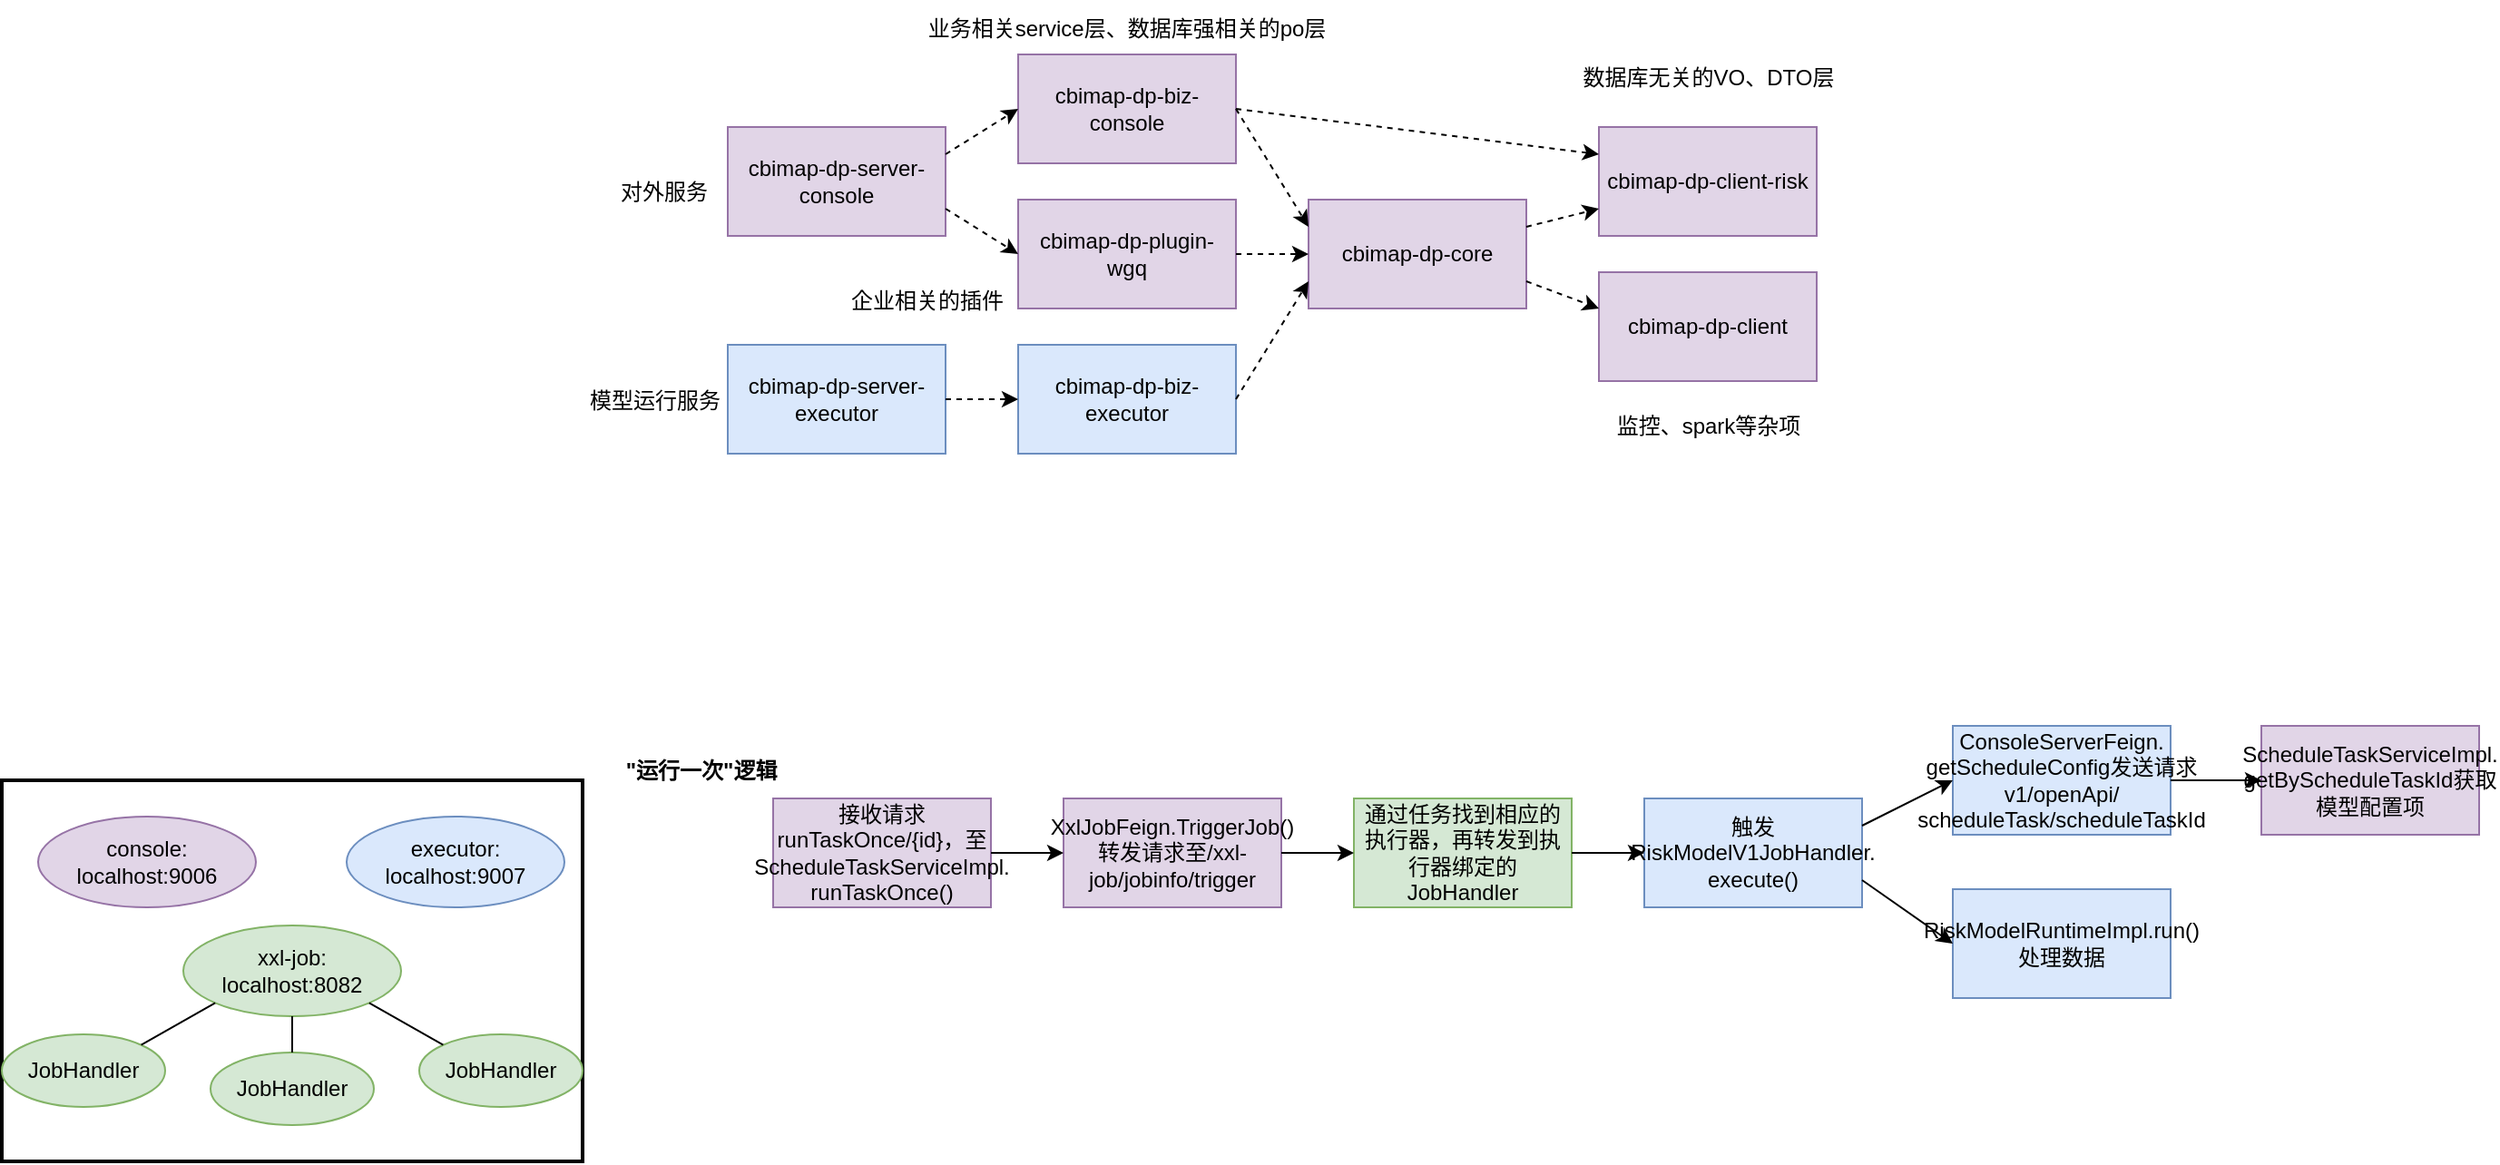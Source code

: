 <mxfile version="24.5.3" type="github">
  <diagram name="第 1 页" id="pFjIZeC7h0T4rhKodFum">
    <mxGraphModel dx="1834" dy="738" grid="1" gridSize="10" guides="1" tooltips="1" connect="1" arrows="1" fold="1" page="0" pageScale="1" pageWidth="827" pageHeight="1169" math="0" shadow="0">
      <root>
        <mxCell id="0" />
        <mxCell id="1" parent="0" />
        <mxCell id="apoiJXRifTdIaZTqekJm-19" value="" style="rounded=0;whiteSpace=wrap;html=1;fillColor=none;strokeColor=#000000;strokeWidth=2;" vertex="1" parent="1">
          <mxGeometry x="-40" y="560" width="320" height="210" as="geometry" />
        </mxCell>
        <mxCell id="JhVvmMiedUeNjTpxYXZy-1" value="cbimap-dp-server-console" style="rounded=0;whiteSpace=wrap;html=1;fillColor=#e1d5e7;strokeColor=#9673a6;" parent="1" vertex="1">
          <mxGeometry x="360" y="200" width="120" height="60" as="geometry" />
        </mxCell>
        <mxCell id="JhVvmMiedUeNjTpxYXZy-2" value="cbimap-dp-server-executor" style="rounded=0;whiteSpace=wrap;html=1;fillColor=#dae8fc;strokeColor=#6c8ebf;" parent="1" vertex="1">
          <mxGeometry x="360" y="320" width="120" height="60" as="geometry" />
        </mxCell>
        <mxCell id="JhVvmMiedUeNjTpxYXZy-3" value="cbimap-dp-biz-console" style="rounded=0;whiteSpace=wrap;html=1;fillColor=#e1d5e7;strokeColor=#9673a6;" parent="1" vertex="1">
          <mxGeometry x="520" y="160" width="120" height="60" as="geometry" />
        </mxCell>
        <mxCell id="JhVvmMiedUeNjTpxYXZy-4" value="cbimap-dp-plugin-wgq" style="rounded=0;whiteSpace=wrap;html=1;fillColor=#e1d5e7;strokeColor=#9673a6;" parent="1" vertex="1">
          <mxGeometry x="520" y="240" width="120" height="60" as="geometry" />
        </mxCell>
        <mxCell id="JhVvmMiedUeNjTpxYXZy-5" value="" style="endArrow=classic;html=1;rounded=0;entryX=0;entryY=0.5;entryDx=0;entryDy=0;exitX=1;exitY=0.25;exitDx=0;exitDy=0;dashed=1;" parent="1" source="JhVvmMiedUeNjTpxYXZy-1" target="JhVvmMiedUeNjTpxYXZy-3" edge="1">
          <mxGeometry width="50" height="50" relative="1" as="geometry">
            <mxPoint x="470" y="530" as="sourcePoint" />
            <mxPoint x="520" y="480" as="targetPoint" />
          </mxGeometry>
        </mxCell>
        <mxCell id="JhVvmMiedUeNjTpxYXZy-6" value="" style="endArrow=classic;html=1;rounded=0;entryX=0;entryY=0.5;entryDx=0;entryDy=0;exitX=1;exitY=0.75;exitDx=0;exitDy=0;dashed=1;" parent="1" source="JhVvmMiedUeNjTpxYXZy-1" target="JhVvmMiedUeNjTpxYXZy-4" edge="1">
          <mxGeometry width="50" height="50" relative="1" as="geometry">
            <mxPoint x="450" y="240" as="sourcePoint" />
            <mxPoint x="530" y="180" as="targetPoint" />
          </mxGeometry>
        </mxCell>
        <mxCell id="JhVvmMiedUeNjTpxYXZy-8" value="cbimap-dp-core" style="rounded=0;whiteSpace=wrap;html=1;fillColor=#e1d5e7;strokeColor=#9673a6;" parent="1" vertex="1">
          <mxGeometry x="680" y="240" width="120" height="60" as="geometry" />
        </mxCell>
        <mxCell id="JhVvmMiedUeNjTpxYXZy-11" value="对外服务" style="text;align=center;verticalAlign=middle;resizable=0;points=[];autosize=1;strokeColor=none;fillColor=none;fontSize=12;" parent="1" vertex="1">
          <mxGeometry x="290" y="220" width="70" height="30" as="geometry" />
        </mxCell>
        <mxCell id="JhVvmMiedUeNjTpxYXZy-12" value="cbimap-dp-biz-executor" style="rounded=0;whiteSpace=wrap;html=1;fillColor=#dae8fc;strokeColor=#6c8ebf;" parent="1" vertex="1">
          <mxGeometry x="520" y="320" width="120" height="60" as="geometry" />
        </mxCell>
        <mxCell id="JhVvmMiedUeNjTpxYXZy-13" value="" style="endArrow=classic;html=1;rounded=0;entryX=0;entryY=0.5;entryDx=0;entryDy=0;exitX=1;exitY=0.5;exitDx=0;exitDy=0;dashed=1;" parent="1" source="JhVvmMiedUeNjTpxYXZy-2" target="JhVvmMiedUeNjTpxYXZy-12" edge="1">
          <mxGeometry width="50" height="50" relative="1" as="geometry">
            <mxPoint x="450" y="220" as="sourcePoint" />
            <mxPoint x="530" y="260" as="targetPoint" />
          </mxGeometry>
        </mxCell>
        <mxCell id="JhVvmMiedUeNjTpxYXZy-14" value="cbimap-dp-client-risk" style="rounded=0;whiteSpace=wrap;html=1;fillColor=#e1d5e7;strokeColor=#9673a6;" parent="1" vertex="1">
          <mxGeometry x="840" y="200" width="120" height="60" as="geometry" />
        </mxCell>
        <mxCell id="JhVvmMiedUeNjTpxYXZy-15" value="" style="endArrow=classic;html=1;rounded=0;entryX=0;entryY=0.25;entryDx=0;entryDy=0;exitX=1;exitY=0.5;exitDx=0;exitDy=0;dashed=1;" parent="1" source="JhVvmMiedUeNjTpxYXZy-3" target="JhVvmMiedUeNjTpxYXZy-8" edge="1">
          <mxGeometry width="50" height="50" relative="1" as="geometry">
            <mxPoint x="610" y="80" as="sourcePoint" />
            <mxPoint x="700" y="60" as="targetPoint" />
          </mxGeometry>
        </mxCell>
        <mxCell id="JhVvmMiedUeNjTpxYXZy-16" value="" style="endArrow=classic;html=1;rounded=0;entryX=0;entryY=0.25;entryDx=0;entryDy=0;exitX=1;exitY=0.5;exitDx=0;exitDy=0;dashed=1;" parent="1" source="JhVvmMiedUeNjTpxYXZy-3" target="JhVvmMiedUeNjTpxYXZy-14" edge="1">
          <mxGeometry width="50" height="50" relative="1" as="geometry">
            <mxPoint x="610" y="80" as="sourcePoint" />
            <mxPoint x="700" y="170" as="targetPoint" />
          </mxGeometry>
        </mxCell>
        <mxCell id="JhVvmMiedUeNjTpxYXZy-18" value="" style="endArrow=classic;html=1;rounded=0;entryX=0;entryY=0.75;entryDx=0;entryDy=0;exitX=1;exitY=0.5;exitDx=0;exitDy=0;dashed=1;" parent="1" source="JhVvmMiedUeNjTpxYXZy-12" target="JhVvmMiedUeNjTpxYXZy-8" edge="1">
          <mxGeometry width="50" height="50" relative="1" as="geometry">
            <mxPoint x="700" y="320" as="sourcePoint" />
            <mxPoint x="700" y="250" as="targetPoint" />
          </mxGeometry>
        </mxCell>
        <mxCell id="JhVvmMiedUeNjTpxYXZy-20" value="" style="endArrow=classic;html=1;rounded=0;entryX=0;entryY=0.5;entryDx=0;entryDy=0;exitX=1;exitY=0.5;exitDx=0;exitDy=0;dashed=1;" parent="1" source="JhVvmMiedUeNjTpxYXZy-4" target="JhVvmMiedUeNjTpxYXZy-8" edge="1">
          <mxGeometry width="50" height="50" relative="1" as="geometry">
            <mxPoint x="650" y="200" as="sourcePoint" />
            <mxPoint x="730" y="280" as="targetPoint" />
          </mxGeometry>
        </mxCell>
        <mxCell id="JhVvmMiedUeNjTpxYXZy-21" value="cbimap-dp-client" style="rounded=0;whiteSpace=wrap;html=1;fillColor=#e1d5e7;strokeColor=#9673a6;" parent="1" vertex="1">
          <mxGeometry x="840" y="280" width="120" height="60" as="geometry" />
        </mxCell>
        <mxCell id="JhVvmMiedUeNjTpxYXZy-22" value="" style="endArrow=classic;html=1;rounded=0;entryX=0;entryY=0.75;entryDx=0;entryDy=0;exitX=1;exitY=0.25;exitDx=0;exitDy=0;dashed=1;" parent="1" source="JhVvmMiedUeNjTpxYXZy-8" target="JhVvmMiedUeNjTpxYXZy-14" edge="1">
          <mxGeometry width="50" height="50" relative="1" as="geometry">
            <mxPoint x="650" y="200" as="sourcePoint" />
            <mxPoint x="730" y="160" as="targetPoint" />
          </mxGeometry>
        </mxCell>
        <mxCell id="JhVvmMiedUeNjTpxYXZy-23" value="" style="endArrow=classic;html=1;rounded=0;entryX=0;entryY=0.333;entryDx=0;entryDy=0;dashed=1;exitX=1;exitY=0.75;exitDx=0;exitDy=0;entryPerimeter=0;" parent="1" source="JhVvmMiedUeNjTpxYXZy-8" target="JhVvmMiedUeNjTpxYXZy-21" edge="1">
          <mxGeometry width="50" height="50" relative="1" as="geometry">
            <mxPoint x="820" y="350" as="sourcePoint" />
            <mxPoint x="790" y="190" as="targetPoint" />
          </mxGeometry>
        </mxCell>
        <mxCell id="h8nGuR-rwOSQyPATIooY-1" value="模型运行服务" style="text;align=center;verticalAlign=middle;resizable=0;points=[];autosize=1;strokeColor=none;fillColor=none;fontSize=12;" parent="1" vertex="1">
          <mxGeometry x="270" y="335" width="100" height="30" as="geometry" />
        </mxCell>
        <mxCell id="h8nGuR-rwOSQyPATIooY-2" value="企业相关的插件" style="text;align=center;verticalAlign=middle;resizable=0;points=[];autosize=1;strokeColor=none;fillColor=none;fontSize=12;" parent="1" vertex="1">
          <mxGeometry x="415" y="280" width="110" height="30" as="geometry" />
        </mxCell>
        <mxCell id="h8nGuR-rwOSQyPATIooY-3" value="业务相关service层、数据库强相关的po层" style="text;align=center;verticalAlign=middle;resizable=0;points=[];autosize=1;strokeColor=none;fillColor=none;fontSize=12;" parent="1" vertex="1">
          <mxGeometry x="460" y="130" width="240" height="30" as="geometry" />
        </mxCell>
        <mxCell id="h8nGuR-rwOSQyPATIooY-4" value="监控、spark等杂项" style="text;html=1;align=center;verticalAlign=middle;resizable=0;points=[];autosize=1;strokeColor=none;fillColor=none;" parent="1" vertex="1">
          <mxGeometry x="840" y="350" width="120" height="30" as="geometry" />
        </mxCell>
        <mxCell id="h8nGuR-rwOSQyPATIooY-5" value="数据库无关的VO、DTO层" style="text;html=1;align=center;verticalAlign=middle;resizable=0;points=[];autosize=1;strokeColor=none;fillColor=none;" parent="1" vertex="1">
          <mxGeometry x="820" y="158" width="160" height="30" as="geometry" />
        </mxCell>
        <mxCell id="-l04GpSZ2J9WOiK1gL53-1" value="XxlJobFeign.TriggerJob()转发请求至/xxl-job/jobinfo/trigger" style="rounded=0;whiteSpace=wrap;html=1;fillColor=#e1d5e7;strokeColor=#9673a6;" parent="1" vertex="1">
          <mxGeometry x="545" y="570" width="120" height="60" as="geometry" />
        </mxCell>
        <mxCell id="-l04GpSZ2J9WOiK1gL53-2" value="通过任务找到相应的执行器，再转发到执行器绑定的JobHandler" style="rounded=0;whiteSpace=wrap;html=1;fillColor=#d5e8d4;strokeColor=#82b366;" parent="1" vertex="1">
          <mxGeometry x="705" y="570" width="120" height="60" as="geometry" />
        </mxCell>
        <mxCell id="-l04GpSZ2J9WOiK1gL53-3" value="接收请求runTaskOnce/{id}，&lt;span style=&quot;background-color: initial;&quot;&gt;至ScheduleTaskServiceImpl.&lt;/span&gt;&lt;div&gt;&lt;span style=&quot;background-color: initial;&quot;&gt;runTaskOnce()&lt;/span&gt;&lt;/div&gt;" style="rounded=0;whiteSpace=wrap;html=1;fillColor=#e1d5e7;strokeColor=#9673a6;" parent="1" vertex="1">
          <mxGeometry x="385" y="570" width="120" height="60" as="geometry" />
        </mxCell>
        <mxCell id="-l04GpSZ2J9WOiK1gL53-4" value="" style="endArrow=classic;html=1;rounded=0;entryX=0;entryY=0.5;entryDx=0;entryDy=0;exitX=1;exitY=0.5;exitDx=0;exitDy=0;" parent="1" source="-l04GpSZ2J9WOiK1gL53-3" target="-l04GpSZ2J9WOiK1gL53-1" edge="1">
          <mxGeometry width="50" height="50" relative="1" as="geometry">
            <mxPoint x="415" y="470" as="sourcePoint" />
            <mxPoint x="395" y="410" as="targetPoint" />
          </mxGeometry>
        </mxCell>
        <mxCell id="-l04GpSZ2J9WOiK1gL53-5" value="触发RiskModelV1JobHandler.&lt;div&gt;execute()&lt;/div&gt;" style="rounded=0;whiteSpace=wrap;html=1;fillColor=#dae8fc;strokeColor=#6c8ebf;" parent="1" vertex="1">
          <mxGeometry x="865" y="570" width="120" height="60" as="geometry" />
        </mxCell>
        <mxCell id="-l04GpSZ2J9WOiK1gL53-6" value="" style="endArrow=classic;html=1;rounded=0;entryX=0;entryY=0.5;entryDx=0;entryDy=0;exitX=1;exitY=0.5;exitDx=0;exitDy=0;" parent="1" source="-l04GpSZ2J9WOiK1gL53-2" target="-l04GpSZ2J9WOiK1gL53-5" edge="1">
          <mxGeometry width="50" height="50" relative="1" as="geometry">
            <mxPoint x="845" y="610" as="sourcePoint" />
            <mxPoint x="555" y="610" as="targetPoint" />
          </mxGeometry>
        </mxCell>
        <mxCell id="apoiJXRifTdIaZTqekJm-1" value="console: localhost:9006" style="ellipse;whiteSpace=wrap;html=1;fillColor=#e1d5e7;strokeColor=#9673a6;" vertex="1" parent="1">
          <mxGeometry x="-20" y="580" width="120" height="50" as="geometry" />
        </mxCell>
        <mxCell id="apoiJXRifTdIaZTqekJm-2" value="executor: localhost:9007" style="ellipse;whiteSpace=wrap;html=1;fillColor=#dae8fc;strokeColor=#6c8ebf;" vertex="1" parent="1">
          <mxGeometry x="150" y="580" width="120" height="50" as="geometry" />
        </mxCell>
        <mxCell id="apoiJXRifTdIaZTqekJm-3" value="xxl-job&lt;span style=&quot;background-color: initial;&quot;&gt;: localhost:8082&lt;/span&gt;" style="ellipse;whiteSpace=wrap;html=1;fillColor=#d5e8d4;strokeColor=#82b366;" vertex="1" parent="1">
          <mxGeometry x="60" y="640" width="120" height="50" as="geometry" />
        </mxCell>
        <mxCell id="apoiJXRifTdIaZTqekJm-5" value="" style="endArrow=classic;html=1;rounded=0;entryX=0;entryY=0.5;entryDx=0;entryDy=0;exitX=1;exitY=0.5;exitDx=0;exitDy=0;" edge="1" parent="1" source="-l04GpSZ2J9WOiK1gL53-1" target="-l04GpSZ2J9WOiK1gL53-2">
          <mxGeometry width="50" height="50" relative="1" as="geometry">
            <mxPoint x="835" y="610" as="sourcePoint" />
            <mxPoint x="875" y="610" as="targetPoint" />
          </mxGeometry>
        </mxCell>
        <mxCell id="apoiJXRifTdIaZTqekJm-6" value="JobHandler" style="ellipse;whiteSpace=wrap;html=1;fillColor=#d5e8d4;strokeColor=#82b366;" vertex="1" parent="1">
          <mxGeometry x="-40" y="700" width="90" height="40" as="geometry" />
        </mxCell>
        <mxCell id="apoiJXRifTdIaZTqekJm-7" value="JobHandler" style="ellipse;whiteSpace=wrap;html=1;fillColor=#d5e8d4;strokeColor=#82b366;" vertex="1" parent="1">
          <mxGeometry x="75" y="710" width="90" height="40" as="geometry" />
        </mxCell>
        <mxCell id="apoiJXRifTdIaZTqekJm-8" value="JobHandler" style="ellipse;whiteSpace=wrap;html=1;fillColor=#d5e8d4;strokeColor=#82b366;" vertex="1" parent="1">
          <mxGeometry x="190" y="700" width="90" height="40" as="geometry" />
        </mxCell>
        <mxCell id="apoiJXRifTdIaZTqekJm-9" value="" style="endArrow=none;html=1;rounded=0;entryX=0;entryY=1;entryDx=0;entryDy=0;exitX=1;exitY=0;exitDx=0;exitDy=0;" edge="1" parent="1" source="apoiJXRifTdIaZTqekJm-6" target="apoiJXRifTdIaZTqekJm-3">
          <mxGeometry width="50" height="50" relative="1" as="geometry">
            <mxPoint x="-10" y="710" as="sourcePoint" />
            <mxPoint x="40" y="660" as="targetPoint" />
          </mxGeometry>
        </mxCell>
        <mxCell id="apoiJXRifTdIaZTqekJm-10" value="" style="endArrow=none;html=1;rounded=0;entryX=0.5;entryY=1;entryDx=0;entryDy=0;exitX=0.5;exitY=0;exitDx=0;exitDy=0;" edge="1" parent="1" source="apoiJXRifTdIaZTqekJm-7" target="apoiJXRifTdIaZTqekJm-3">
          <mxGeometry width="50" height="50" relative="1" as="geometry">
            <mxPoint x="70" y="810" as="sourcePoint" />
            <mxPoint x="120" y="760" as="targetPoint" />
          </mxGeometry>
        </mxCell>
        <mxCell id="apoiJXRifTdIaZTqekJm-11" value="" style="endArrow=none;html=1;rounded=0;entryX=1;entryY=1;entryDx=0;entryDy=0;exitX=0;exitY=0;exitDx=0;exitDy=0;" edge="1" parent="1" source="apoiJXRifTdIaZTqekJm-8" target="apoiJXRifTdIaZTqekJm-3">
          <mxGeometry width="50" height="50" relative="1" as="geometry">
            <mxPoint x="160" y="750" as="sourcePoint" />
            <mxPoint x="210" y="700" as="targetPoint" />
          </mxGeometry>
        </mxCell>
        <mxCell id="apoiJXRifTdIaZTqekJm-12" value="&lt;b&gt;&quot;运行一次&quot;逻辑&lt;/b&gt;" style="text;html=1;align=center;verticalAlign=middle;resizable=0;points=[];autosize=1;strokeColor=none;fillColor=none;" vertex="1" parent="1">
          <mxGeometry x="290" y="540" width="110" height="30" as="geometry" />
        </mxCell>
        <mxCell id="apoiJXRifTdIaZTqekJm-13" value="ConsoleServerFeign.&lt;div&gt;getScheduleConfig发送请求v1/openApi/&lt;div&gt;scheduleTask/scheduleTaskId&lt;/div&gt;&lt;/div&gt;" style="rounded=0;whiteSpace=wrap;html=1;fillColor=#dae8fc;strokeColor=#6c8ebf;" vertex="1" parent="1">
          <mxGeometry x="1035" y="530" width="120" height="60" as="geometry" />
        </mxCell>
        <mxCell id="apoiJXRifTdIaZTqekJm-14" value="ScheduleTaskServiceImpl.&lt;div&gt;getByScheduleTaskId获取模型配置项&lt;/div&gt;" style="rounded=0;whiteSpace=wrap;html=1;fillColor=#e1d5e7;strokeColor=#9673a6;" vertex="1" parent="1">
          <mxGeometry x="1205" y="530" width="120" height="60" as="geometry" />
        </mxCell>
        <mxCell id="apoiJXRifTdIaZTqekJm-15" value="" style="endArrow=classic;html=1;rounded=0;entryX=0;entryY=0.5;entryDx=0;entryDy=0;exitX=1;exitY=0.25;exitDx=0;exitDy=0;" edge="1" parent="1" source="-l04GpSZ2J9WOiK1gL53-5" target="apoiJXRifTdIaZTqekJm-13">
          <mxGeometry width="50" height="50" relative="1" as="geometry">
            <mxPoint x="835" y="610" as="sourcePoint" />
            <mxPoint x="875" y="610" as="targetPoint" />
          </mxGeometry>
        </mxCell>
        <mxCell id="apoiJXRifTdIaZTqekJm-16" value="" style="endArrow=classic;html=1;rounded=0;entryX=0;entryY=0.5;entryDx=0;entryDy=0;exitX=1;exitY=0.5;exitDx=0;exitDy=0;" edge="1" parent="1" source="apoiJXRifTdIaZTqekJm-13" target="apoiJXRifTdIaZTqekJm-14">
          <mxGeometry width="50" height="50" relative="1" as="geometry">
            <mxPoint x="995" y="595" as="sourcePoint" />
            <mxPoint x="1045" y="570" as="targetPoint" />
          </mxGeometry>
        </mxCell>
        <mxCell id="apoiJXRifTdIaZTqekJm-17" value="RiskModelRuntimeImpl.run()处理数据" style="rounded=0;whiteSpace=wrap;html=1;fillColor=#dae8fc;strokeColor=#6c8ebf;" vertex="1" parent="1">
          <mxGeometry x="1035" y="620" width="120" height="60" as="geometry" />
        </mxCell>
        <mxCell id="apoiJXRifTdIaZTqekJm-18" value="" style="endArrow=classic;html=1;rounded=0;entryX=0;entryY=0.5;entryDx=0;entryDy=0;exitX=1;exitY=0.75;exitDx=0;exitDy=0;" edge="1" parent="1" source="-l04GpSZ2J9WOiK1gL53-5" target="apoiJXRifTdIaZTqekJm-17">
          <mxGeometry width="50" height="50" relative="1" as="geometry">
            <mxPoint x="995" y="595" as="sourcePoint" />
            <mxPoint x="1045" y="570" as="targetPoint" />
          </mxGeometry>
        </mxCell>
      </root>
    </mxGraphModel>
  </diagram>
</mxfile>
